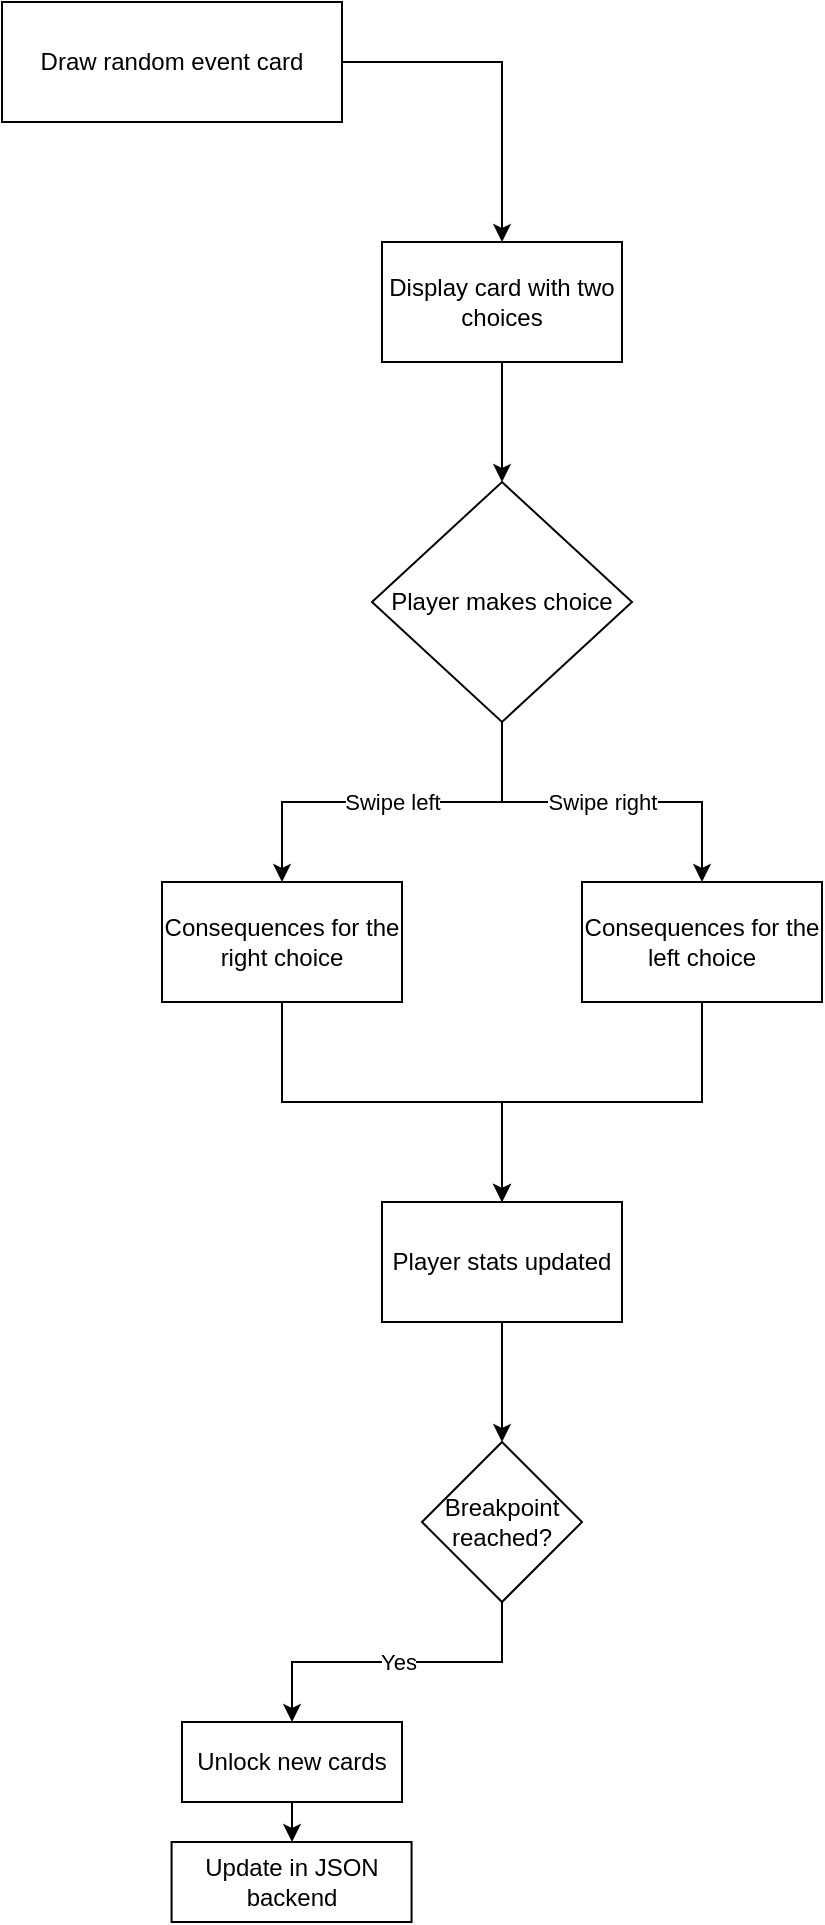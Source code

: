 <mxfile version="26.1.0">
  <diagram name="Page-1" id="EH4sR5zbchp94UQ0pXUU">
    <mxGraphModel dx="989" dy="534" grid="1" gridSize="10" guides="1" tooltips="1" connect="1" arrows="1" fold="1" page="1" pageScale="1" pageWidth="850" pageHeight="1100" background="none" math="0" shadow="0">
      <root>
        <mxCell id="0" />
        <mxCell id="1" parent="0" />
        <mxCell id="roQCH-J8g7vjqCuINd5_-5" style="edgeStyle=orthogonalEdgeStyle;rounded=0;orthogonalLoop=1;jettySize=auto;html=1;exitX=1;exitY=0.5;exitDx=0;exitDy=0;" edge="1" parent="1" source="roQCH-J8g7vjqCuINd5_-3" target="roQCH-J8g7vjqCuINd5_-6">
          <mxGeometry relative="1" as="geometry">
            <mxPoint x="570.0" y="230" as="targetPoint" />
          </mxGeometry>
        </mxCell>
        <mxCell id="roQCH-J8g7vjqCuINd5_-3" value="Draw random event card" style="rounded=0;whiteSpace=wrap;html=1;" vertex="1" parent="1">
          <mxGeometry x="320" y="80" width="170" height="60" as="geometry" />
        </mxCell>
        <mxCell id="roQCH-J8g7vjqCuINd5_-7" style="edgeStyle=orthogonalEdgeStyle;rounded=0;orthogonalLoop=1;jettySize=auto;html=1;" edge="1" parent="1" source="roQCH-J8g7vjqCuINd5_-6" target="roQCH-J8g7vjqCuINd5_-8">
          <mxGeometry relative="1" as="geometry">
            <mxPoint x="570.0" y="330" as="targetPoint" />
          </mxGeometry>
        </mxCell>
        <mxCell id="roQCH-J8g7vjqCuINd5_-6" value="Display card with two choices" style="rounded=0;whiteSpace=wrap;html=1;" vertex="1" parent="1">
          <mxGeometry x="510.0" y="200" width="120" height="60" as="geometry" />
        </mxCell>
        <mxCell id="roQCH-J8g7vjqCuINd5_-10" value="Swipe left" style="edgeStyle=orthogonalEdgeStyle;rounded=0;orthogonalLoop=1;jettySize=auto;html=1;" edge="1" parent="1" source="roQCH-J8g7vjqCuINd5_-8" target="roQCH-J8g7vjqCuINd5_-9">
          <mxGeometry relative="1" as="geometry" />
        </mxCell>
        <mxCell id="roQCH-J8g7vjqCuINd5_-12" value="Swipe right" style="edgeStyle=orthogonalEdgeStyle;rounded=0;orthogonalLoop=1;jettySize=auto;html=1;" edge="1" parent="1" source="roQCH-J8g7vjqCuINd5_-8" target="roQCH-J8g7vjqCuINd5_-11">
          <mxGeometry relative="1" as="geometry" />
        </mxCell>
        <mxCell id="roQCH-J8g7vjqCuINd5_-8" value="Player makes choice" style="rhombus;whiteSpace=wrap;html=1;" vertex="1" parent="1">
          <mxGeometry x="505" y="320" width="130" height="120" as="geometry" />
        </mxCell>
        <mxCell id="roQCH-J8g7vjqCuINd5_-14" value="" style="edgeStyle=orthogonalEdgeStyle;rounded=0;orthogonalLoop=1;jettySize=auto;html=1;" edge="1" parent="1" source="roQCH-J8g7vjqCuINd5_-9" target="roQCH-J8g7vjqCuINd5_-13">
          <mxGeometry relative="1" as="geometry" />
        </mxCell>
        <mxCell id="roQCH-J8g7vjqCuINd5_-9" value="Consequences for the right choice" style="whiteSpace=wrap;html=1;" vertex="1" parent="1">
          <mxGeometry x="400" y="520" width="120" height="60" as="geometry" />
        </mxCell>
        <mxCell id="roQCH-J8g7vjqCuINd5_-15" style="edgeStyle=orthogonalEdgeStyle;rounded=0;orthogonalLoop=1;jettySize=auto;html=1;entryX=0.5;entryY=0;entryDx=0;entryDy=0;" edge="1" parent="1" source="roQCH-J8g7vjqCuINd5_-11" target="roQCH-J8g7vjqCuINd5_-13">
          <mxGeometry relative="1" as="geometry" />
        </mxCell>
        <mxCell id="roQCH-J8g7vjqCuINd5_-11" value="Consequences for the left choice" style="whiteSpace=wrap;html=1;" vertex="1" parent="1">
          <mxGeometry x="610" y="520" width="120" height="60" as="geometry" />
        </mxCell>
        <mxCell id="roQCH-J8g7vjqCuINd5_-16" style="edgeStyle=orthogonalEdgeStyle;rounded=0;orthogonalLoop=1;jettySize=auto;html=1;" edge="1" parent="1" source="roQCH-J8g7vjqCuINd5_-13" target="roQCH-J8g7vjqCuINd5_-17">
          <mxGeometry relative="1" as="geometry">
            <mxPoint x="570.0" y="840" as="targetPoint" />
          </mxGeometry>
        </mxCell>
        <mxCell id="roQCH-J8g7vjqCuINd5_-13" value="Player stats updated" style="whiteSpace=wrap;html=1;" vertex="1" parent="1">
          <mxGeometry x="510" y="680" width="120" height="60" as="geometry" />
        </mxCell>
        <mxCell id="roQCH-J8g7vjqCuINd5_-18" value="Yes" style="edgeStyle=orthogonalEdgeStyle;rounded=0;orthogonalLoop=1;jettySize=auto;html=1;exitX=0.5;exitY=1;exitDx=0;exitDy=0;" edge="1" parent="1" source="roQCH-J8g7vjqCuINd5_-17" target="roQCH-J8g7vjqCuINd5_-19">
          <mxGeometry relative="1" as="geometry">
            <mxPoint x="470.0" y="930.0" as="targetPoint" />
          </mxGeometry>
        </mxCell>
        <mxCell id="roQCH-J8g7vjqCuINd5_-17" value="Breakpoint reached?" style="rhombus;whiteSpace=wrap;html=1;" vertex="1" parent="1">
          <mxGeometry x="530.0" y="800" width="80" height="80" as="geometry" />
        </mxCell>
        <mxCell id="roQCH-J8g7vjqCuINd5_-20" style="edgeStyle=orthogonalEdgeStyle;rounded=0;orthogonalLoop=1;jettySize=auto;html=1;exitX=0.5;exitY=1;exitDx=0;exitDy=0;" edge="1" parent="1" source="roQCH-J8g7vjqCuINd5_-19" target="roQCH-J8g7vjqCuINd5_-21">
          <mxGeometry relative="1" as="geometry">
            <mxPoint x="464.793" y="1030.0" as="targetPoint" />
          </mxGeometry>
        </mxCell>
        <mxCell id="roQCH-J8g7vjqCuINd5_-19" value="Unlock new cards" style="rounded=0;whiteSpace=wrap;html=1;" vertex="1" parent="1">
          <mxGeometry x="410" y="940" width="110" height="40" as="geometry" />
        </mxCell>
        <mxCell id="roQCH-J8g7vjqCuINd5_-21" value="Update in JSON backend" style="rounded=0;whiteSpace=wrap;html=1;" vertex="1" parent="1">
          <mxGeometry x="404.79" y="1000" width="120" height="40" as="geometry" />
        </mxCell>
      </root>
    </mxGraphModel>
  </diagram>
</mxfile>
